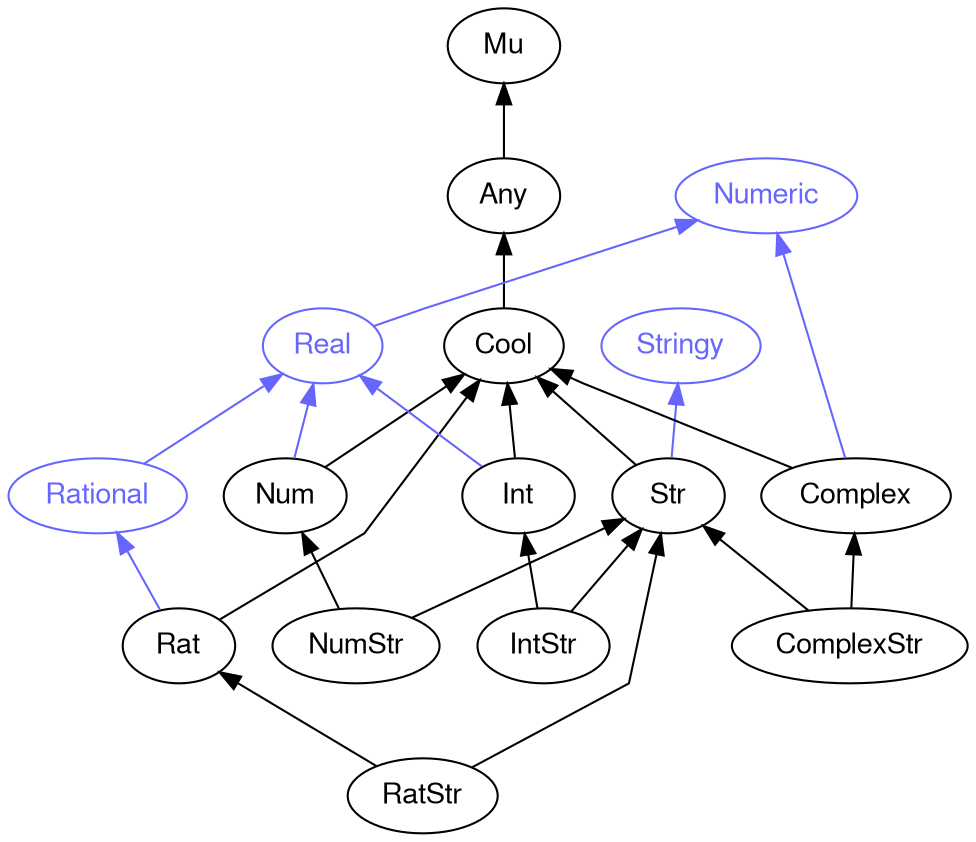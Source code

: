 digraph "perl6-type-graph" {
    rankdir=BT;
    splines=polyline;
    overlap=false; 
    // Types
    "Str" [color="#000000", fontcolor="#000000", href="/type/Str", fontname="FreeSans"];
    "Mu" [color="#000000", fontcolor="#000000", href="/type/Mu", fontname="FreeSans"];
    "Any" [color="#000000", fontcolor="#000000", href="/type/Any", fontname="FreeSans"];
    "Cool" [color="#000000", fontcolor="#000000", href="/type/Cool", fontname="FreeSans"];
    "Stringy" [color="#6666FF", fontcolor="#6666FF", href="/type/Stringy", fontname="FreeSans"];
    "Numeric" [color="#6666FF", fontcolor="#6666FF", href="/type/Numeric", fontname="FreeSans"];
    "Real" [color="#6666FF", fontcolor="#6666FF", href="/type/Real", fontname="FreeSans"];
    "Rational" [color="#6666FF", fontcolor="#6666FF", href="/type/Rational", fontname="FreeSans"];
    "Rat" [color="#000000", fontcolor="#000000", href="/type/Rat", fontname="FreeSans"];
    "RatStr" [color="#000000", fontcolor="#000000", href="/type/RatStr", fontname="FreeSans"];
    "Num" [color="#000000", fontcolor="#000000", href="/type/Num", fontname="FreeSans"];
    "NumStr" [color="#000000", fontcolor="#000000", href="/type/NumStr", fontname="FreeSans"];
    "Complex" [color="#000000", fontcolor="#000000", href="/type/Complex", fontname="FreeSans"];
    "ComplexStr" [color="#000000", fontcolor="#000000", href="/type/ComplexStr", fontname="FreeSans"];
    "Int" [color="#000000", fontcolor="#000000", href="/type/Int", fontname="FreeSans"];
    "IntStr" [color="#000000", fontcolor="#000000", href="/type/IntStr", fontname="FreeSans"];

    // Superclasses
    "Str" -> "Cool" [color="#000000"];
    "Any" -> "Mu" [color="#000000"];
    "Cool" -> "Any" [color="#000000"];
    "Rat" -> "Cool" [color="#000000"];
    "RatStr" -> "Rat" [color="#000000"];
    "RatStr" -> "Str" [color="#000000"];
    "Num" -> "Cool" [color="#000000"];
    "NumStr" -> "Num" [color="#000000"];
    "NumStr" -> "Str" [color="#000000"];
    "Complex" -> "Cool" [color="#000000"];
    "ComplexStr" -> "Complex" [color="#000000"];
    "ComplexStr" -> "Str" [color="#000000"];
    "Int" -> "Cool" [color="#000000"];
    "IntStr" -> "Int" [color="#000000"];
    "IntStr" -> "Str" [color="#000000"];

    // Roles
    "Str" -> "Stringy" [color="#6666FF"];
    "Real" -> "Numeric" [color="#6666FF"];
    "Rational" -> "Real" [color="#6666FF"];
    "Rat" -> "Rational" [color="#6666FF"];
    "Num" -> "Real" [color="#6666FF"];
    "Complex" -> "Numeric" [color="#6666FF"];
    "Int" -> "Real" [color="#6666FF"];
}
